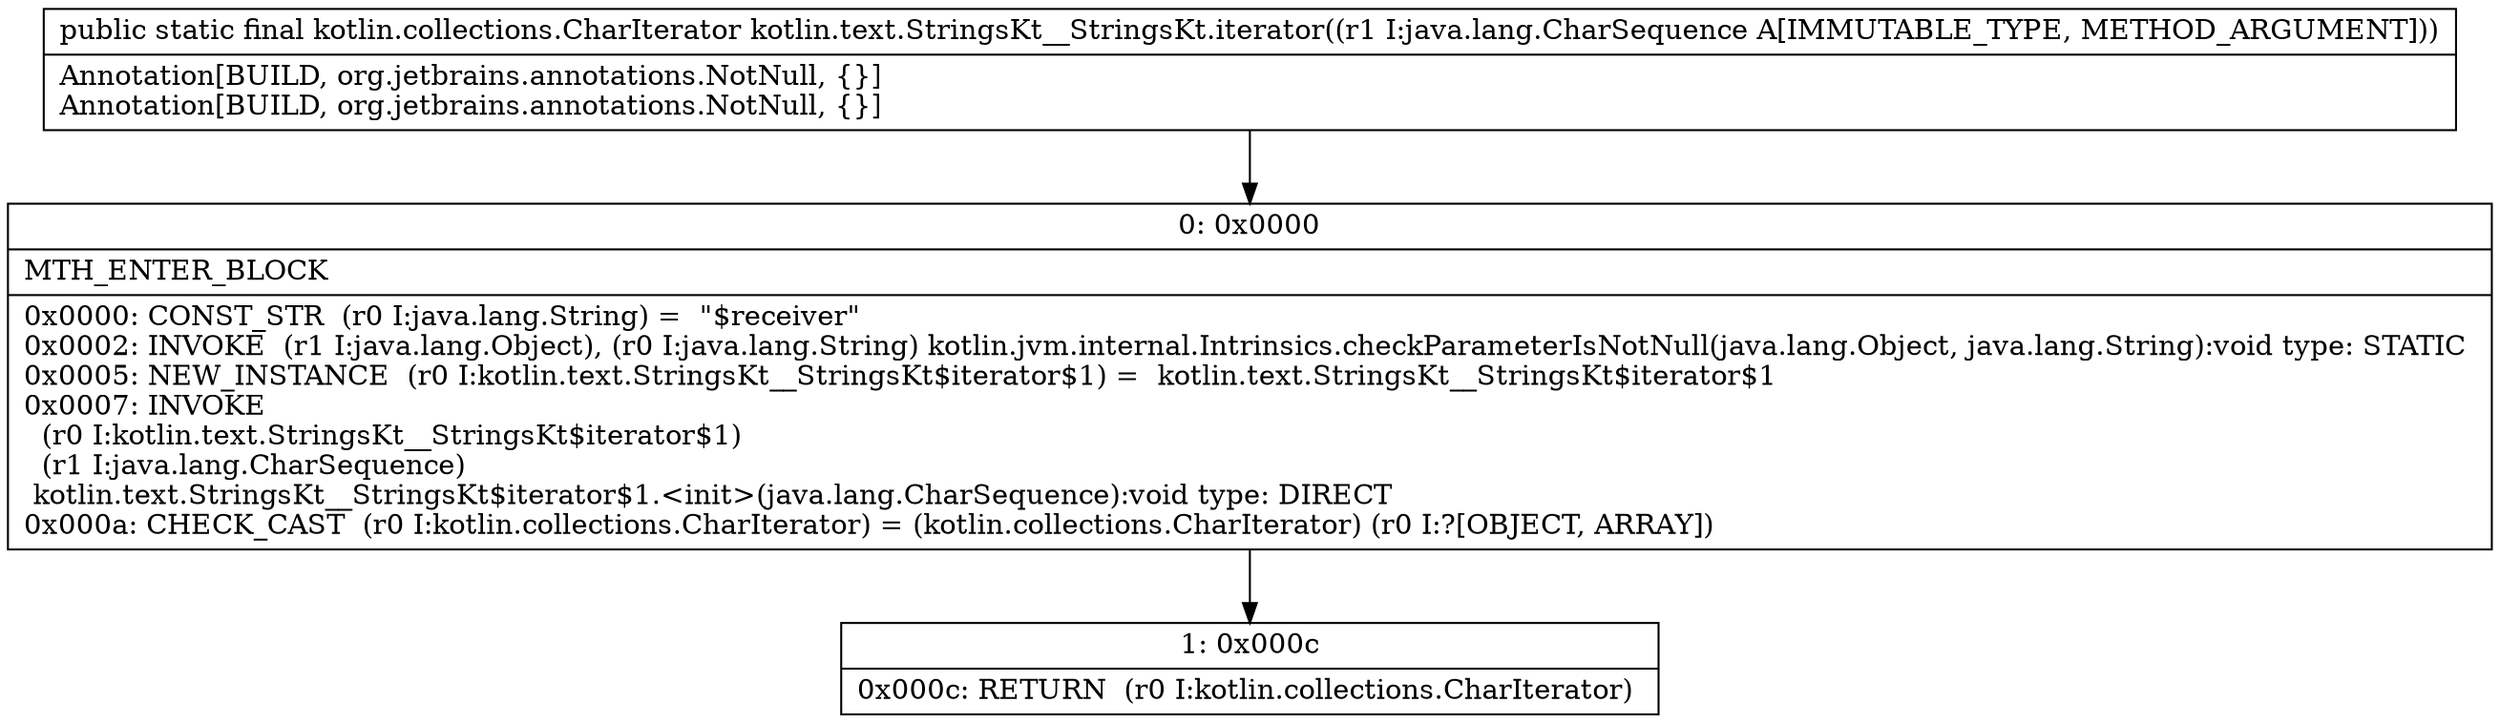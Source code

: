 digraph "CFG forkotlin.text.StringsKt__StringsKt.iterator(Ljava\/lang\/CharSequence;)Lkotlin\/collections\/CharIterator;" {
Node_0 [shape=record,label="{0\:\ 0x0000|MTH_ENTER_BLOCK\l|0x0000: CONST_STR  (r0 I:java.lang.String) =  \"$receiver\" \l0x0002: INVOKE  (r1 I:java.lang.Object), (r0 I:java.lang.String) kotlin.jvm.internal.Intrinsics.checkParameterIsNotNull(java.lang.Object, java.lang.String):void type: STATIC \l0x0005: NEW_INSTANCE  (r0 I:kotlin.text.StringsKt__StringsKt$iterator$1) =  kotlin.text.StringsKt__StringsKt$iterator$1 \l0x0007: INVOKE  \l  (r0 I:kotlin.text.StringsKt__StringsKt$iterator$1)\l  (r1 I:java.lang.CharSequence)\l kotlin.text.StringsKt__StringsKt$iterator$1.\<init\>(java.lang.CharSequence):void type: DIRECT \l0x000a: CHECK_CAST  (r0 I:kotlin.collections.CharIterator) = (kotlin.collections.CharIterator) (r0 I:?[OBJECT, ARRAY]) \l}"];
Node_1 [shape=record,label="{1\:\ 0x000c|0x000c: RETURN  (r0 I:kotlin.collections.CharIterator) \l}"];
MethodNode[shape=record,label="{public static final kotlin.collections.CharIterator kotlin.text.StringsKt__StringsKt.iterator((r1 I:java.lang.CharSequence A[IMMUTABLE_TYPE, METHOD_ARGUMENT]))  | Annotation[BUILD, org.jetbrains.annotations.NotNull, \{\}]\lAnnotation[BUILD, org.jetbrains.annotations.NotNull, \{\}]\l}"];
MethodNode -> Node_0;
Node_0 -> Node_1;
}

